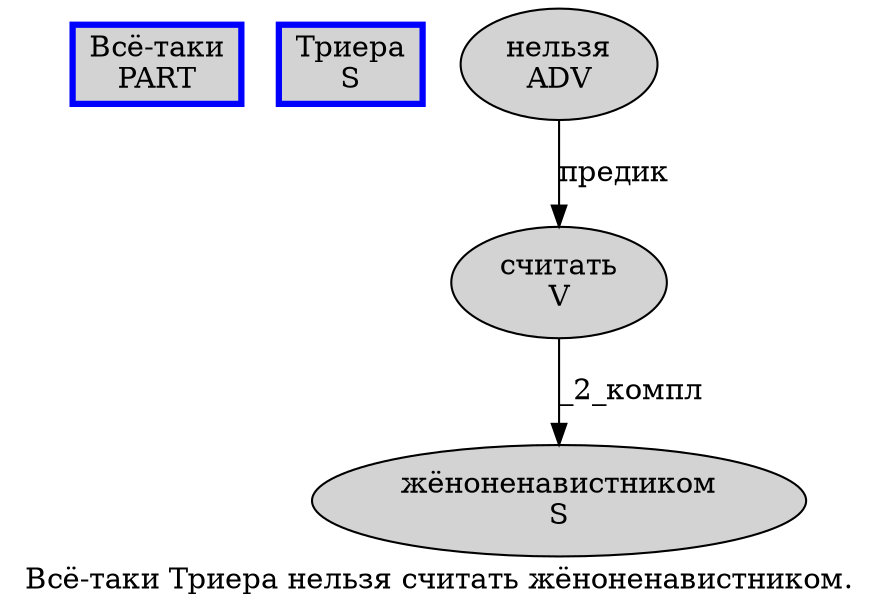 digraph SENTENCE_1110 {
	graph [label="Всё-таки Триера нельзя считать жёноненавистником."]
	node [style=filled]
		0 [label="Всё-таки
PART" color=blue fillcolor=lightgray penwidth=3 shape=box]
		1 [label="Триера
S" color=blue fillcolor=lightgray penwidth=3 shape=box]
		2 [label="нельзя
ADV" color="" fillcolor=lightgray penwidth=1 shape=ellipse]
		3 [label="считать
V" color="" fillcolor=lightgray penwidth=1 shape=ellipse]
		4 [label="жёноненавистником
S" color="" fillcolor=lightgray penwidth=1 shape=ellipse]
			3 -> 4 [label="_2_компл"]
			2 -> 3 [label="предик"]
}